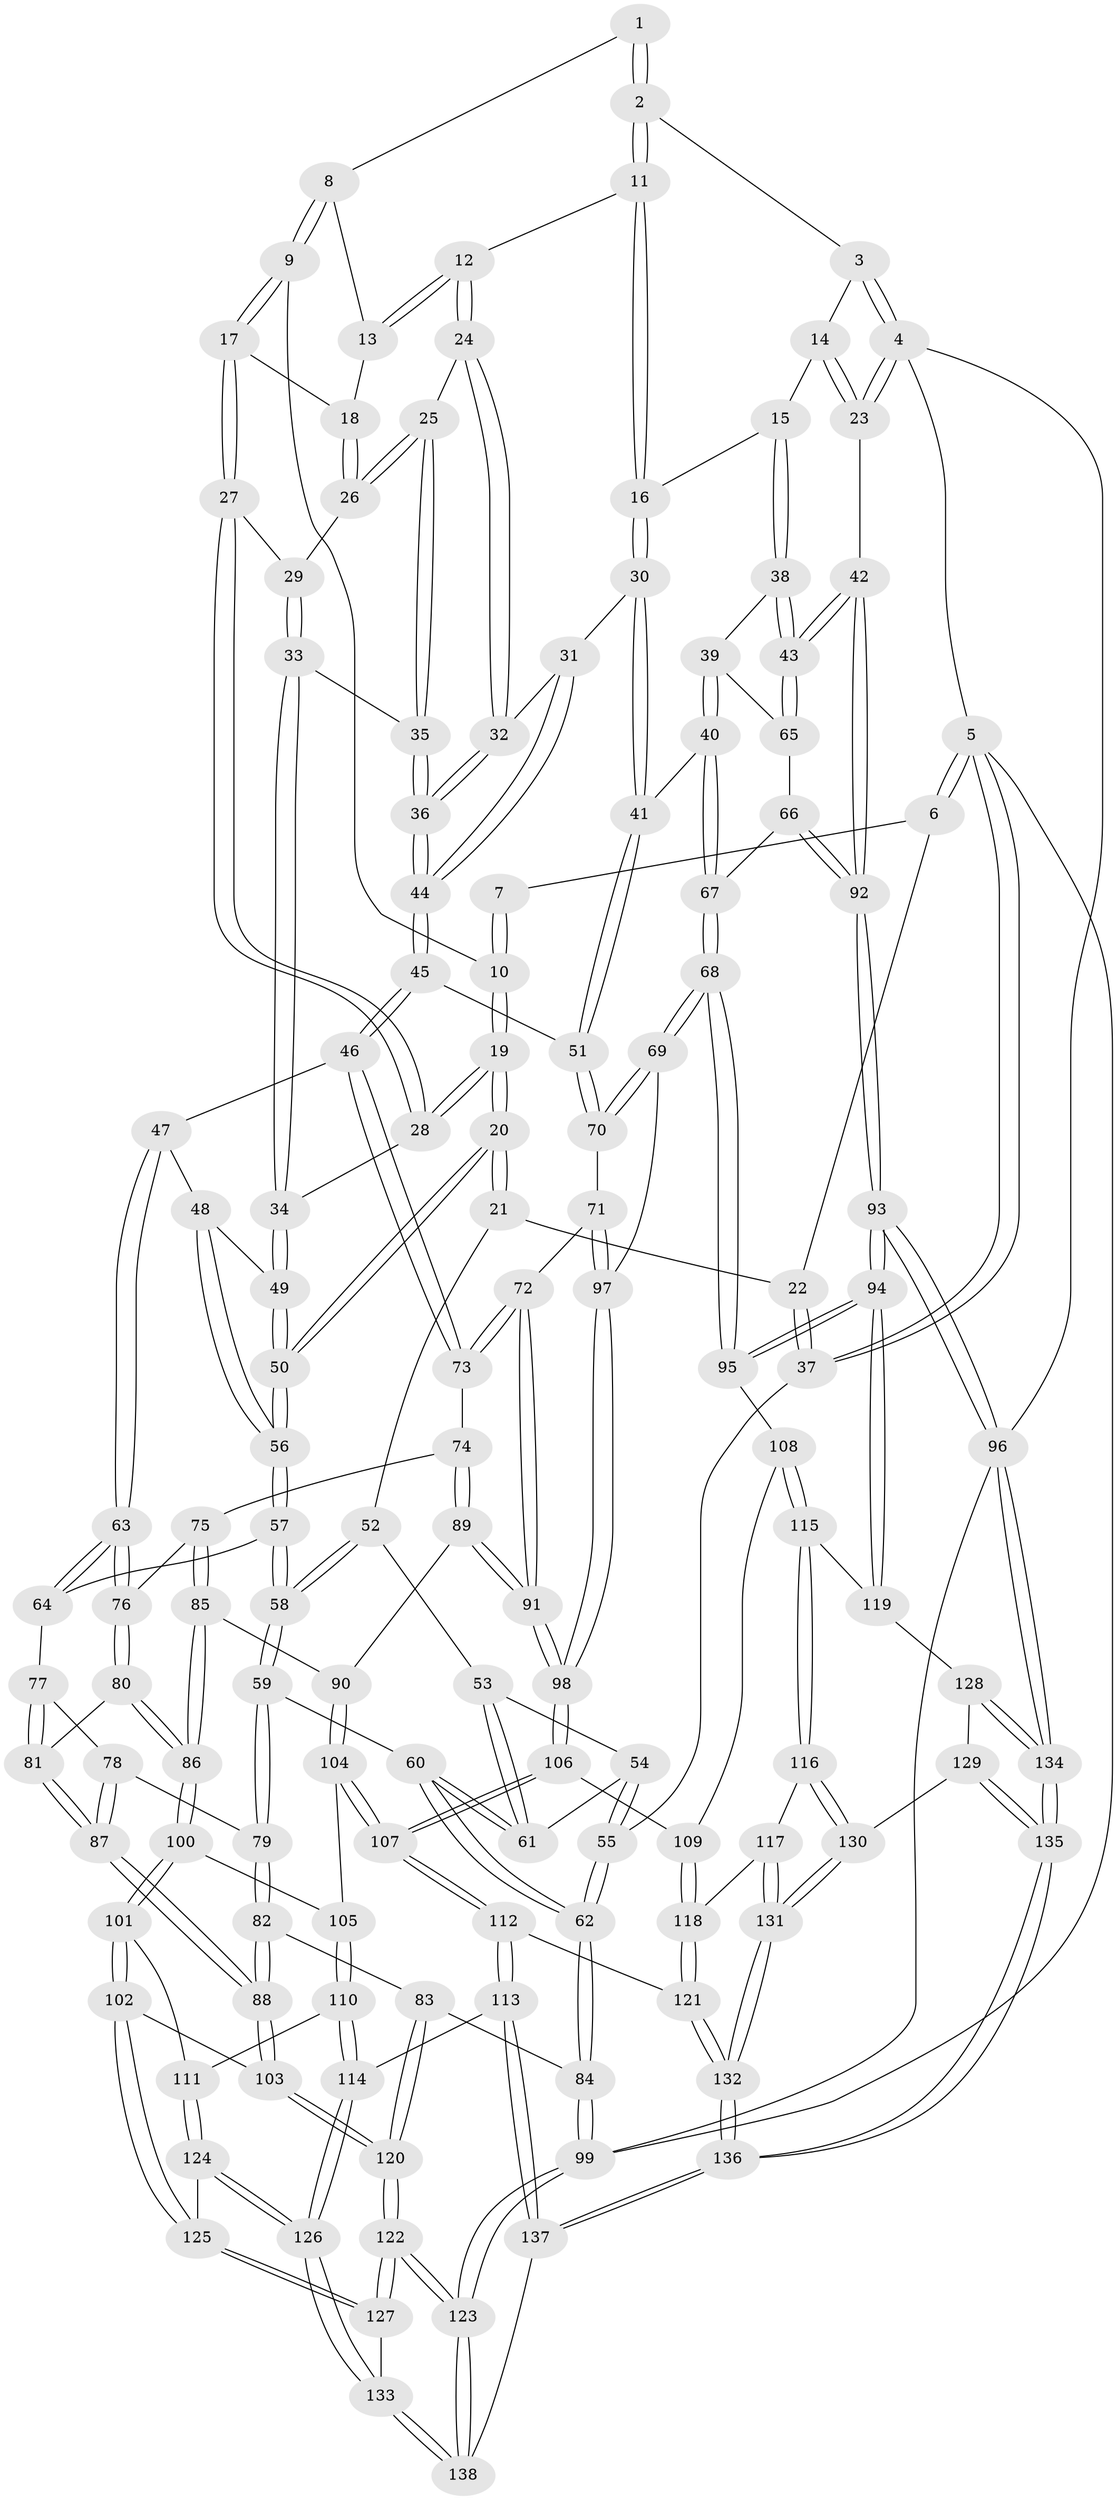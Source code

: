 // Generated by graph-tools (version 1.1) at 2025/38/03/09/25 02:38:31]
// undirected, 138 vertices, 342 edges
graph export_dot {
graph [start="1"]
  node [color=gray90,style=filled];
  1 [pos="+0.681692421819604+0"];
  2 [pos="+0.7827278687676594+0"];
  3 [pos="+0.840228162659708+0"];
  4 [pos="+1+0"];
  5 [pos="+0+0"];
  6 [pos="+0.07585214038576789+0"];
  7 [pos="+0.22572641059634996+0"];
  8 [pos="+0.6134418982106893+0"];
  9 [pos="+0.43196082076084663+0.07547169705450103"];
  10 [pos="+0.37313528644404903+0.06775469097527224"];
  11 [pos="+0.7876543166780017+0.07345736378601445"];
  12 [pos="+0.6530109440925481+0.1535509777727129"];
  13 [pos="+0.6001360331179209+0.0246144105017158"];
  14 [pos="+0.9350605406331762+0.11435260693904688"];
  15 [pos="+0.9252251862200535+0.20826561873594188"];
  16 [pos="+0.8080757706698781+0.16695683948067686"];
  17 [pos="+0.4949293640746868+0.12752532303437775"];
  18 [pos="+0.5762248215332503+0.06767911133594082"];
  19 [pos="+0.3346252918287896+0.22225692697373944"];
  20 [pos="+0.3074776210643102+0.2457174362914666"];
  21 [pos="+0.2022845667704988+0.21383351654064534"];
  22 [pos="+0.16082988453041308+0.15676932165071983"];
  23 [pos="+1+0"];
  24 [pos="+0.6459337700960334+0.192083907775019"];
  25 [pos="+0.6346251997526284+0.19390210187865095"];
  26 [pos="+0.5787423982107813+0.1704236097367231"];
  27 [pos="+0.49419408871459797+0.17395584510581574"];
  28 [pos="+0.4223017933784564+0.21940875216447778"];
  29 [pos="+0.5335914265605893+0.19120721035125593"];
  30 [pos="+0.7541405871749812+0.23631800504256337"];
  31 [pos="+0.7241211047997725+0.231855309258018"];
  32 [pos="+0.6949461726604322+0.22594782545646946"];
  33 [pos="+0.5494735695598173+0.2564230916754269"];
  34 [pos="+0.4938930792186229+0.28008546359849806"];
  35 [pos="+0.5772595230127081+0.27027590511144456"];
  36 [pos="+0.6039808757858127+0.3193538708253132"];
  37 [pos="+0+0.28768516829340024"];
  38 [pos="+0.9465263170434416+0.2247031858039299"];
  39 [pos="+0.8067711137922318+0.3962509716011633"];
  40 [pos="+0.7937119435850124+0.4009908661573692"];
  41 [pos="+0.7788850419324651+0.3986045439930736"];
  42 [pos="+1+0.2918966156968567"];
  43 [pos="+1+0.2919113354198144"];
  44 [pos="+0.6090242745462928+0.3729755064934396"];
  45 [pos="+0.6111037842668878+0.413157252835734"];
  46 [pos="+0.6003900954609488+0.42117097384805274"];
  47 [pos="+0.5253596499195636+0.38666435727006015"];
  48 [pos="+0.5180759228156376+0.3793882630078339"];
  49 [pos="+0.49105163150928915+0.31493858616178244"];
  50 [pos="+0.32551525725038455+0.3294357896913644"];
  51 [pos="+0.7759523340702925+0.40014250953831976"];
  52 [pos="+0.19086439306897549+0.22825629404984"];
  53 [pos="+0.14843175920277274+0.2780996045686926"];
  54 [pos="+0.031228259443562865+0.3242397692302962"];
  55 [pos="+0+0.3760619475037326"];
  56 [pos="+0.32638443457955174+0.3464324359546025"];
  57 [pos="+0.3158580907587937+0.40475467149859956"];
  58 [pos="+0.19832903778949662+0.4561563054786176"];
  59 [pos="+0.1892271324778344+0.46060369257024786"];
  60 [pos="+0.1669636089004292+0.45297407456797095"];
  61 [pos="+0.15138169902573065+0.39035254600034264"];
  62 [pos="+0+0.49916656066979287"];
  63 [pos="+0.374333406104872+0.46277592558865055"];
  64 [pos="+0.35136504765927135+0.4505329616491248"];
  65 [pos="+0.9675894428303391+0.4001531205666715"];
  66 [pos="+0.926327836608283+0.5477405041009076"];
  67 [pos="+0.8897236241702534+0.5480871104768055"];
  68 [pos="+0.8219788072401705+0.6363543397534159"];
  69 [pos="+0.8027696113535242+0.625048155825512"];
  70 [pos="+0.7413113174427095+0.5626000865912452"];
  71 [pos="+0.6797542755838868+0.5769373807397569"];
  72 [pos="+0.6609396116577411+0.5649542905590926"];
  73 [pos="+0.5797040048287342+0.48716347045631186"];
  74 [pos="+0.5517750104390915+0.5137858029244752"];
  75 [pos="+0.4531074800047861+0.5241586824297586"];
  76 [pos="+0.3938635333880478+0.4825207681810038"];
  77 [pos="+0.34228060080210787+0.4743282147881833"];
  78 [pos="+0.2796313105406943+0.5712383466565522"];
  79 [pos="+0.19913148259514754+0.5328390068701077"];
  80 [pos="+0.3576127574709946+0.6114173425954573"];
  81 [pos="+0.3382300046070242+0.6142097442745397"];
  82 [pos="+0.15308281752603892+0.6432521419207669"];
  83 [pos="+0.004552995504430332+0.6495531939354258"];
  84 [pos="+0+0.5829456183345365"];
  85 [pos="+0.4248113068645207+0.614893504478657"];
  86 [pos="+0.4205256006914963+0.6199256428726632"];
  87 [pos="+0.30809262447470026+0.6284164090709615"];
  88 [pos="+0.25929225693223074+0.7237966084855288"];
  89 [pos="+0.549510790147454+0.608966677535516"];
  90 [pos="+0.5296738003960767+0.6258630398491172"];
  91 [pos="+0.5903936294351027+0.6431511839768173"];
  92 [pos="+1+0.6705286430817066"];
  93 [pos="+1+0.6899356970955334"];
  94 [pos="+1+0.7134945635172683"];
  95 [pos="+0.8250831100860074+0.6521349796522162"];
  96 [pos="+1+1"];
  97 [pos="+0.670311558485853+0.6595831346813934"];
  98 [pos="+0.6424026480299793+0.7120499476947314"];
  99 [pos="+0+1"];
  100 [pos="+0.4292070877114517+0.6723090610219318"];
  101 [pos="+0.3384271267036253+0.7564974452730776"];
  102 [pos="+0.28356932615644254+0.7508595002412751"];
  103 [pos="+0.2648761452464586+0.7409415472125145"];
  104 [pos="+0.500733215596617+0.6969313569791135"];
  105 [pos="+0.4864687240086411+0.7035408246465555"];
  106 [pos="+0.642522034775016+0.7146954940743115"];
  107 [pos="+0.6286378049190314+0.742062479554853"];
  108 [pos="+0.8178933843300558+0.6839390677975634"];
  109 [pos="+0.7558782680196282+0.7158266286324568"];
  110 [pos="+0.46969567727798545+0.795782376541741"];
  111 [pos="+0.40520617487060084+0.7996504300211303"];
  112 [pos="+0.6205147075201124+0.832108566147201"];
  113 [pos="+0.5877551308114+0.8634316625218061"];
  114 [pos="+0.5539649874703843+0.8550466240649915"];
  115 [pos="+0.8632417860084539+0.7790577173995135"];
  116 [pos="+0.8217630558357009+0.8372192210369969"];
  117 [pos="+0.7748772278256737+0.8446767447495773"];
  118 [pos="+0.7521816170895933+0.8411795317408769"];
  119 [pos="+1+0.7816999585970075"];
  120 [pos="+0.13042971040097706+0.8721196865490222"];
  121 [pos="+0.7170827078378315+0.8474458114452704"];
  122 [pos="+0.08573717080064286+1"];
  123 [pos="+0+1"];
  124 [pos="+0.3940018364767617+0.8890670896493807"];
  125 [pos="+0.30871300068028457+0.8727748663503387"];
  126 [pos="+0.4096113993463783+0.9278632137324444"];
  127 [pos="+0.2859441150403477+0.9312685900230702"];
  128 [pos="+0.9413985146378572+0.898778871976349"];
  129 [pos="+0.9381785448383342+0.8998299362130805"];
  130 [pos="+0.8676329405703731+0.9067061796022131"];
  131 [pos="+0.7962162434158819+1"];
  132 [pos="+0.7764083430803438+1"];
  133 [pos="+0.39995950012952064+0.9679664987287757"];
  134 [pos="+1+1"];
  135 [pos="+0.8425700165554064+1"];
  136 [pos="+0.774234328717602+1"];
  137 [pos="+0.6005291103800785+1"];
  138 [pos="+0.4719971474583787+1"];
  1 -- 2;
  1 -- 2;
  1 -- 8;
  2 -- 3;
  2 -- 11;
  2 -- 11;
  3 -- 4;
  3 -- 4;
  3 -- 14;
  4 -- 5;
  4 -- 23;
  4 -- 23;
  4 -- 96;
  5 -- 6;
  5 -- 6;
  5 -- 37;
  5 -- 37;
  5 -- 99;
  6 -- 7;
  6 -- 22;
  7 -- 10;
  7 -- 10;
  8 -- 9;
  8 -- 9;
  8 -- 13;
  9 -- 10;
  9 -- 17;
  9 -- 17;
  10 -- 19;
  10 -- 19;
  11 -- 12;
  11 -- 16;
  11 -- 16;
  12 -- 13;
  12 -- 13;
  12 -- 24;
  12 -- 24;
  13 -- 18;
  14 -- 15;
  14 -- 23;
  14 -- 23;
  15 -- 16;
  15 -- 38;
  15 -- 38;
  16 -- 30;
  16 -- 30;
  17 -- 18;
  17 -- 27;
  17 -- 27;
  18 -- 26;
  18 -- 26;
  19 -- 20;
  19 -- 20;
  19 -- 28;
  19 -- 28;
  20 -- 21;
  20 -- 21;
  20 -- 50;
  20 -- 50;
  21 -- 22;
  21 -- 52;
  22 -- 37;
  22 -- 37;
  23 -- 42;
  24 -- 25;
  24 -- 32;
  24 -- 32;
  25 -- 26;
  25 -- 26;
  25 -- 35;
  25 -- 35;
  26 -- 29;
  27 -- 28;
  27 -- 28;
  27 -- 29;
  28 -- 34;
  29 -- 33;
  29 -- 33;
  30 -- 31;
  30 -- 41;
  30 -- 41;
  31 -- 32;
  31 -- 44;
  31 -- 44;
  32 -- 36;
  32 -- 36;
  33 -- 34;
  33 -- 34;
  33 -- 35;
  34 -- 49;
  34 -- 49;
  35 -- 36;
  35 -- 36;
  36 -- 44;
  36 -- 44;
  37 -- 55;
  38 -- 39;
  38 -- 43;
  38 -- 43;
  39 -- 40;
  39 -- 40;
  39 -- 65;
  40 -- 41;
  40 -- 67;
  40 -- 67;
  41 -- 51;
  41 -- 51;
  42 -- 43;
  42 -- 43;
  42 -- 92;
  42 -- 92;
  43 -- 65;
  43 -- 65;
  44 -- 45;
  44 -- 45;
  45 -- 46;
  45 -- 46;
  45 -- 51;
  46 -- 47;
  46 -- 73;
  46 -- 73;
  47 -- 48;
  47 -- 63;
  47 -- 63;
  48 -- 49;
  48 -- 56;
  48 -- 56;
  49 -- 50;
  49 -- 50;
  50 -- 56;
  50 -- 56;
  51 -- 70;
  51 -- 70;
  52 -- 53;
  52 -- 58;
  52 -- 58;
  53 -- 54;
  53 -- 61;
  53 -- 61;
  54 -- 55;
  54 -- 55;
  54 -- 61;
  55 -- 62;
  55 -- 62;
  56 -- 57;
  56 -- 57;
  57 -- 58;
  57 -- 58;
  57 -- 64;
  58 -- 59;
  58 -- 59;
  59 -- 60;
  59 -- 79;
  59 -- 79;
  60 -- 61;
  60 -- 61;
  60 -- 62;
  60 -- 62;
  62 -- 84;
  62 -- 84;
  63 -- 64;
  63 -- 64;
  63 -- 76;
  63 -- 76;
  64 -- 77;
  65 -- 66;
  66 -- 67;
  66 -- 92;
  66 -- 92;
  67 -- 68;
  67 -- 68;
  68 -- 69;
  68 -- 69;
  68 -- 95;
  68 -- 95;
  69 -- 70;
  69 -- 70;
  69 -- 97;
  70 -- 71;
  71 -- 72;
  71 -- 97;
  71 -- 97;
  72 -- 73;
  72 -- 73;
  72 -- 91;
  72 -- 91;
  73 -- 74;
  74 -- 75;
  74 -- 89;
  74 -- 89;
  75 -- 76;
  75 -- 85;
  75 -- 85;
  76 -- 80;
  76 -- 80;
  77 -- 78;
  77 -- 81;
  77 -- 81;
  78 -- 79;
  78 -- 87;
  78 -- 87;
  79 -- 82;
  79 -- 82;
  80 -- 81;
  80 -- 86;
  80 -- 86;
  81 -- 87;
  81 -- 87;
  82 -- 83;
  82 -- 88;
  82 -- 88;
  83 -- 84;
  83 -- 120;
  83 -- 120;
  84 -- 99;
  84 -- 99;
  85 -- 86;
  85 -- 86;
  85 -- 90;
  86 -- 100;
  86 -- 100;
  87 -- 88;
  87 -- 88;
  88 -- 103;
  88 -- 103;
  89 -- 90;
  89 -- 91;
  89 -- 91;
  90 -- 104;
  90 -- 104;
  91 -- 98;
  91 -- 98;
  92 -- 93;
  92 -- 93;
  93 -- 94;
  93 -- 94;
  93 -- 96;
  93 -- 96;
  94 -- 95;
  94 -- 95;
  94 -- 119;
  94 -- 119;
  95 -- 108;
  96 -- 134;
  96 -- 134;
  96 -- 99;
  97 -- 98;
  97 -- 98;
  98 -- 106;
  98 -- 106;
  99 -- 123;
  99 -- 123;
  100 -- 101;
  100 -- 101;
  100 -- 105;
  101 -- 102;
  101 -- 102;
  101 -- 111;
  102 -- 103;
  102 -- 125;
  102 -- 125;
  103 -- 120;
  103 -- 120;
  104 -- 105;
  104 -- 107;
  104 -- 107;
  105 -- 110;
  105 -- 110;
  106 -- 107;
  106 -- 107;
  106 -- 109;
  107 -- 112;
  107 -- 112;
  108 -- 109;
  108 -- 115;
  108 -- 115;
  109 -- 118;
  109 -- 118;
  110 -- 111;
  110 -- 114;
  110 -- 114;
  111 -- 124;
  111 -- 124;
  112 -- 113;
  112 -- 113;
  112 -- 121;
  113 -- 114;
  113 -- 137;
  113 -- 137;
  114 -- 126;
  114 -- 126;
  115 -- 116;
  115 -- 116;
  115 -- 119;
  116 -- 117;
  116 -- 130;
  116 -- 130;
  117 -- 118;
  117 -- 131;
  117 -- 131;
  118 -- 121;
  118 -- 121;
  119 -- 128;
  120 -- 122;
  120 -- 122;
  121 -- 132;
  121 -- 132;
  122 -- 123;
  122 -- 123;
  122 -- 127;
  122 -- 127;
  123 -- 138;
  123 -- 138;
  124 -- 125;
  124 -- 126;
  124 -- 126;
  125 -- 127;
  125 -- 127;
  126 -- 133;
  126 -- 133;
  127 -- 133;
  128 -- 129;
  128 -- 134;
  128 -- 134;
  129 -- 130;
  129 -- 135;
  129 -- 135;
  130 -- 131;
  130 -- 131;
  131 -- 132;
  131 -- 132;
  132 -- 136;
  132 -- 136;
  133 -- 138;
  133 -- 138;
  134 -- 135;
  134 -- 135;
  135 -- 136;
  135 -- 136;
  136 -- 137;
  136 -- 137;
  137 -- 138;
}
